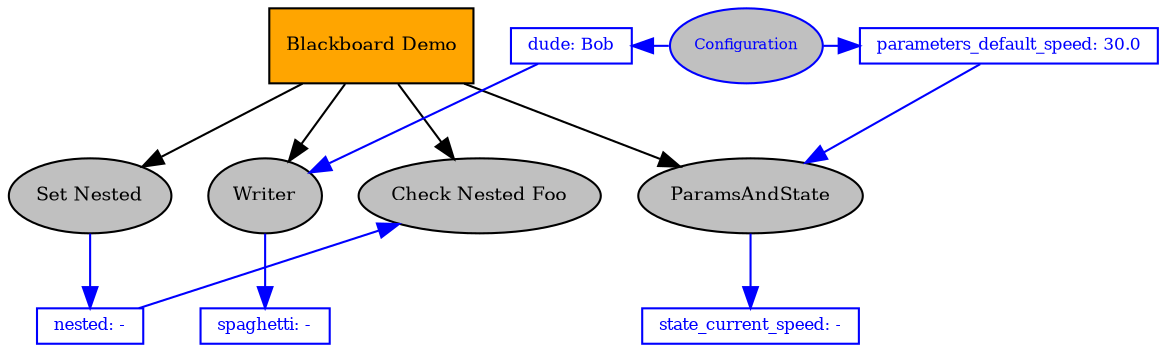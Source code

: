 digraph pastafarianism {
graph [fontname="times-roman"];
node [fontname="times-roman"];
edge [fontname="times-roman"];
"Blackboard Demo" [label="Blackboard Demo", shape=box, style=filled, fillcolor=orange, fontsize=9, fontcolor=black];
"Set Nested" [label="Set Nested", shape=ellipse, style=filled, fillcolor=gray, fontsize=9, fontcolor=black];
"Blackboard Demo" -> "Set Nested";
Writer [label=Writer, shape=ellipse, style=filled, fillcolor=gray, fontsize=9, fontcolor=black];
"Blackboard Demo" -> Writer;
"Check Nested Foo" [label="Check Nested Foo", shape=ellipse, style=filled, fillcolor=gray, fontsize=9, fontcolor=black];
"Blackboard Demo" -> "Check Nested Foo";
ParamsAndState [label=ParamsAndState, shape=ellipse, style=filled, fillcolor=gray, fontsize=9, fontcolor=black];
"Blackboard Demo" -> ParamsAndState;
subgraph  {
label="children_of_Blackboard Demo";
rank=same;
"Set Nested" [label="Set Nested", shape=ellipse, style=filled, fillcolor=gray, fontsize=9, fontcolor=black];
Writer [label=Writer, shape=ellipse, style=filled, fillcolor=gray, fontsize=9, fontcolor=black];
"Check Nested Foo" [label="Check Nested Foo", shape=ellipse, style=filled, fillcolor=gray, fontsize=9, fontcolor=black];
ParamsAndState [label=ParamsAndState, shape=ellipse, style=filled, fillcolor=gray, fontsize=9, fontcolor=black];
}

Configuration [label=Configuration, shape=ellipse, style=filled, color=blue, fillcolor=gray, fontsize=7, fontcolor=blue];
dude [label="dude: Bob", shape=box, style=filled, color=blue, fillcolor=white, fontsize=8, fontcolor=blue, width=0, height=0, fixedsize=False];
dude -> Writer  [color=blue, constraint=False];
Configuration -> dude  [color=blue, constraint=False];
parameters_default_speed [label="parameters_default_speed: 30.0", shape=box, style=filled, color=blue, fillcolor=white, fontsize=8, fontcolor=blue, width=0, height=0, fixedsize=False];
parameters_default_speed -> ParamsAndState  [color=blue, constraint=False];
Configuration -> parameters_default_speed  [color=blue, constraint=False];
nested [label="nested: -", shape=box, style=filled, color=blue, fillcolor=white, fontsize=8, fontcolor=blue, width=0, height=0, fixedsize=False];
nested -> "Check Nested Foo"  [color=blue, constraint=False];
"Set Nested" -> nested  [color=blue, constraint=True];
spaghetti [label="spaghetti: -", shape=box, style=filled, color=blue, fillcolor=white, fontsize=8, fontcolor=blue, width=0, height=0, fixedsize=False];
Writer -> spaghetti  [color=blue, constraint=True];
state_current_speed [label="state_current_speed: -", shape=box, style=filled, color=blue, fillcolor=white, fontsize=8, fontcolor=blue, width=0, height=0, fixedsize=False];
ParamsAndState -> state_current_speed  [color=blue, constraint=True];
}
